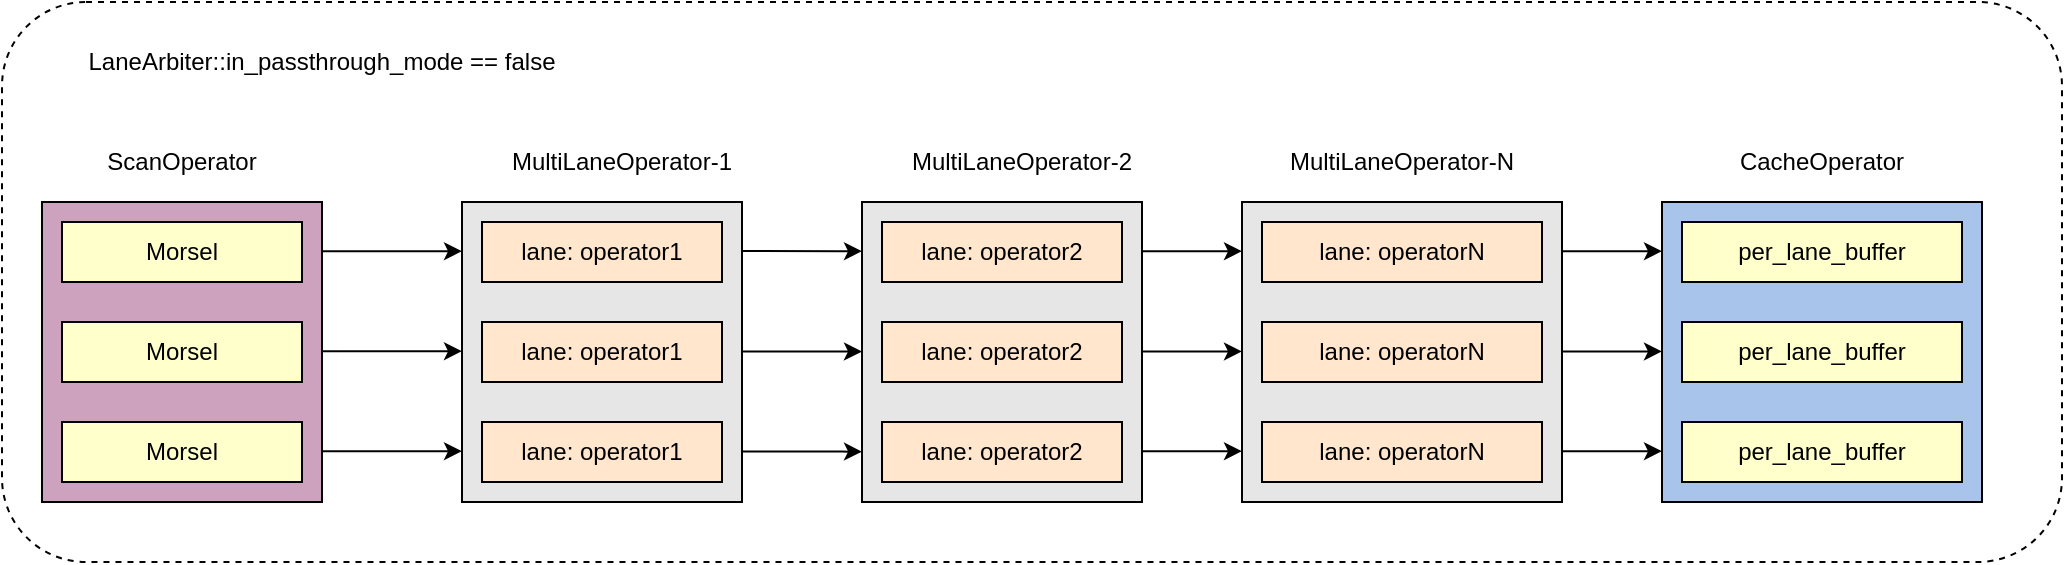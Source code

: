 <mxfile version="21.6.8" type="device">
  <diagram name="第 1 页" id="QL9LsgWYaGNlmTFIbNUL">
    <mxGraphModel dx="1037" dy="594" grid="1" gridSize="10" guides="1" tooltips="1" connect="1" arrows="1" fold="1" page="1" pageScale="1" pageWidth="827" pageHeight="1169" math="0" shadow="0">
      <root>
        <mxCell id="0" />
        <mxCell id="1" parent="0" />
        <mxCell id="4O18VoY4GjDFYuIs1672-1" style="edgeStyle=orthogonalEdgeStyle;rounded=0;orthogonalLoop=1;jettySize=auto;html=1;exitX=1;exitY=0.25;exitDx=0;exitDy=0;" edge="1" parent="1" target="4O18VoY4GjDFYuIs1672-14">
          <mxGeometry relative="1" as="geometry">
            <mxPoint x="470.0" y="284.55" as="sourcePoint" />
            <mxPoint x="520" y="284.55" as="targetPoint" />
            <Array as="points">
              <mxPoint x="520" y="285" />
              <mxPoint x="520" y="285" />
            </Array>
          </mxGeometry>
        </mxCell>
        <mxCell id="4O18VoY4GjDFYuIs1672-2" value="" style="rounded=0;whiteSpace=wrap;html=1;fillColor=#E6E6E6;" diagramCategory="general" diagramName="Rectangle" vertex="1" parent="1">
          <mxGeometry x="330" y="260" width="140" height="150" as="geometry" />
        </mxCell>
        <mxCell id="4O18VoY4GjDFYuIs1672-3" value="lane: operator1" style="rounded=0;whiteSpace=wrap;html=1;fillColor=#FFE6CC;" diagramCategory="general" diagramName="Rectangle" vertex="1" parent="1">
          <mxGeometry x="340" y="270" width="120" height="30" as="geometry" />
        </mxCell>
        <mxCell id="4O18VoY4GjDFYuIs1672-4" value="&lt;span style&gt;lane: operator1&lt;/span&gt;" style="rounded=0;whiteSpace=wrap;html=1;fillColor=#FFE6CC;" diagramCategory="general" diagramName="Rectangle" vertex="1" parent="1">
          <mxGeometry x="340" y="320" width="120" height="30" as="geometry" />
        </mxCell>
        <mxCell id="4O18VoY4GjDFYuIs1672-5" value="&lt;span style&gt;lane: operator1&lt;/span&gt;" style="rounded=0;whiteSpace=wrap;html=1;fillColor=#FFE6CC;" diagramCategory="general" diagramName="Rectangle" vertex="1" parent="1">
          <mxGeometry x="340" y="370" width="120" height="30" as="geometry" />
        </mxCell>
        <mxCell id="4O18VoY4GjDFYuIs1672-6" value="ScanOperator" style="text;html=1;strokeColor=none;fillColor=none;align=center;verticalAlign=middle;whiteSpace=wrap;rounded=0;" diagramCategory="general" diagramName="text" vertex="1" parent="1">
          <mxGeometry x="130" y="230" width="120" height="20" as="geometry" />
        </mxCell>
        <mxCell id="4O18VoY4GjDFYuIs1672-7" style="edgeStyle=orthogonalEdgeStyle;rounded=0;orthogonalLoop=1;jettySize=auto;html=1;" edge="1" parent="1">
          <mxGeometry relative="1" as="geometry">
            <mxPoint x="260" y="284.61" as="sourcePoint" />
            <mxPoint x="330" y="284.61" as="targetPoint" />
          </mxGeometry>
        </mxCell>
        <mxCell id="4O18VoY4GjDFYuIs1672-8" value="" style="rounded=0;whiteSpace=wrap;html=1;fillColor=#E6E6E6;" diagramCategory="general" diagramName="Rectangle" vertex="1" parent="1">
          <mxGeometry x="720" y="260" width="160" height="150" as="geometry" />
        </mxCell>
        <mxCell id="4O18VoY4GjDFYuIs1672-9" value="lane: operatorN" style="rounded=0;whiteSpace=wrap;html=1;fillColor=#FFE6CC;" diagramCategory="general" diagramName="Rectangle" vertex="1" parent="1">
          <mxGeometry x="730" y="270" width="140" height="30" as="geometry" />
        </mxCell>
        <mxCell id="4O18VoY4GjDFYuIs1672-10" value="&lt;span style&gt;lane: operatorN&lt;/span&gt;" style="rounded=0;whiteSpace=wrap;html=1;fillColor=#FFE6CC;" diagramCategory="general" diagramName="Rectangle" vertex="1" parent="1">
          <mxGeometry x="730" y="320" width="140" height="30" as="geometry" />
        </mxCell>
        <mxCell id="4O18VoY4GjDFYuIs1672-11" value="&lt;span style&gt;lane: operatorN&lt;/span&gt;" style="rounded=0;whiteSpace=wrap;html=1;fillColor=#FFE6CC;" diagramCategory="general" diagramName="Rectangle" vertex="1" parent="1">
          <mxGeometry x="730" y="370" width="140" height="30" as="geometry" />
        </mxCell>
        <mxCell id="4O18VoY4GjDFYuIs1672-12" value="MultiLaneOperator-N" style="text;html=1;strokeColor=none;fillColor=none;align=center;verticalAlign=middle;whiteSpace=wrap;rounded=0;" diagramCategory="general" diagramName="text" vertex="1" parent="1">
          <mxGeometry x="740" y="230" width="120" height="20" as="geometry" />
        </mxCell>
        <mxCell id="4O18VoY4GjDFYuIs1672-13" style="edgeStyle=orthogonalEdgeStyle;rounded=0;orthogonalLoop=1;jettySize=auto;html=1;exitX=1;exitY=0.25;exitDx=0;exitDy=0;entryX=0;entryY=0.25;entryDx=0;entryDy=0;" edge="1" parent="1">
          <mxGeometry relative="1" as="geometry">
            <mxPoint x="880" y="334.74" as="sourcePoint" />
            <mxPoint x="930" y="334.74" as="targetPoint" />
          </mxGeometry>
        </mxCell>
        <mxCell id="4O18VoY4GjDFYuIs1672-14" value="" style="rounded=0;whiteSpace=wrap;html=1;fillColor=#E6E6E6;" diagramCategory="general" diagramName="Rectangle" vertex="1" parent="1">
          <mxGeometry x="530" y="260" width="140" height="150" as="geometry" />
        </mxCell>
        <mxCell id="4O18VoY4GjDFYuIs1672-15" value="lane: operator2" style="rounded=0;whiteSpace=wrap;html=1;fillColor=#FFE6CC;" diagramCategory="general" diagramName="Rectangle" vertex="1" parent="1">
          <mxGeometry x="540" y="270" width="120" height="30" as="geometry" />
        </mxCell>
        <mxCell id="4O18VoY4GjDFYuIs1672-16" value="&lt;span style&gt;lane: operator2&lt;/span&gt;" style="rounded=0;whiteSpace=wrap;html=1;fillColor=#FFE6CC;" diagramCategory="general" diagramName="Rectangle" vertex="1" parent="1">
          <mxGeometry x="540" y="320" width="120" height="30" as="geometry" />
        </mxCell>
        <mxCell id="4O18VoY4GjDFYuIs1672-17" value="&lt;span style&gt;lane: operator2&lt;/span&gt;" style="rounded=0;whiteSpace=wrap;html=1;fillColor=#FFE6CC;" diagramCategory="general" diagramName="Rectangle" vertex="1" parent="1">
          <mxGeometry x="540" y="370" width="120" height="30" as="geometry" />
        </mxCell>
        <mxCell id="4O18VoY4GjDFYuIs1672-18" style="edgeStyle=orthogonalEdgeStyle;rounded=0;orthogonalLoop=1;jettySize=auto;html=1;exitX=1;exitY=0.25;exitDx=0;exitDy=0;" edge="1" parent="1">
          <mxGeometry relative="1" as="geometry">
            <mxPoint x="470.0" y="334.72" as="sourcePoint" />
            <mxPoint x="530" y="334.796" as="targetPoint" />
            <Array as="points">
              <mxPoint x="520" y="335.17" />
              <mxPoint x="520" y="335.17" />
            </Array>
          </mxGeometry>
        </mxCell>
        <mxCell id="4O18VoY4GjDFYuIs1672-19" style="edgeStyle=orthogonalEdgeStyle;rounded=0;orthogonalLoop=1;jettySize=auto;html=1;exitX=1;exitY=0.25;exitDx=0;exitDy=0;" edge="1" parent="1">
          <mxGeometry relative="1" as="geometry">
            <mxPoint x="470.0" y="384.76" as="sourcePoint" />
            <mxPoint x="530" y="384.836" as="targetPoint" />
            <Array as="points">
              <mxPoint x="520" y="385.21" />
              <mxPoint x="520" y="385.21" />
            </Array>
          </mxGeometry>
        </mxCell>
        <mxCell id="4O18VoY4GjDFYuIs1672-20" style="edgeStyle=orthogonalEdgeStyle;rounded=0;orthogonalLoop=1;jettySize=auto;html=1;exitX=1;exitY=0.25;exitDx=0;exitDy=0;entryX=0;entryY=0.25;entryDx=0;entryDy=0;" edge="1" parent="1">
          <mxGeometry relative="1" as="geometry">
            <mxPoint x="670" y="334.73" as="sourcePoint" />
            <mxPoint x="720" y="334.73" as="targetPoint" />
          </mxGeometry>
        </mxCell>
        <mxCell id="4O18VoY4GjDFYuIs1672-21" value="MultiLaneOperator-2" style="text;html=1;strokeColor=none;fillColor=none;align=center;verticalAlign=middle;whiteSpace=wrap;rounded=0;" diagramCategory="general" diagramName="text" vertex="1" parent="1">
          <mxGeometry x="550" y="230" width="120" height="20" as="geometry" />
        </mxCell>
        <mxCell id="4O18VoY4GjDFYuIs1672-22" value="" style="rounded=1;whiteSpace=wrap;html=1;fillColor=none;dashed=1;" diagramCategory="general" diagramName="RoundedRectangle" vertex="1" parent="1">
          <mxGeometry x="100" y="160" width="1030" height="280" as="geometry" />
        </mxCell>
        <mxCell id="4O18VoY4GjDFYuIs1672-23" value="LaneArbiter::in_passthrough_mode == false" style="text;html=1;strokeColor=none;fillColor=none;align=center;verticalAlign=middle;whiteSpace=wrap;rounded=0;dashed=1;" diagramCategory="general" diagramName="text" vertex="1" parent="1">
          <mxGeometry x="130" y="180" width="260" height="20" as="geometry" />
        </mxCell>
        <mxCell id="4O18VoY4GjDFYuIs1672-24" style="edgeStyle=orthogonalEdgeStyle;rounded=0;orthogonalLoop=1;jettySize=auto;html=1;exitX=1;exitY=0.25;exitDx=0;exitDy=0;entryX=0;entryY=0.25;entryDx=0;entryDy=0;" edge="1" parent="1">
          <mxGeometry relative="1" as="geometry">
            <mxPoint x="670" y="384.61" as="sourcePoint" />
            <mxPoint x="720" y="384.61" as="targetPoint" />
          </mxGeometry>
        </mxCell>
        <mxCell id="4O18VoY4GjDFYuIs1672-25" style="edgeStyle=orthogonalEdgeStyle;rounded=0;orthogonalLoop=1;jettySize=auto;html=1;exitX=1;exitY=0.25;exitDx=0;exitDy=0;entryX=0;entryY=0.25;entryDx=0;entryDy=0;" edge="1" parent="1">
          <mxGeometry relative="1" as="geometry">
            <mxPoint x="670" y="284.61" as="sourcePoint" />
            <mxPoint x="720" y="284.61" as="targetPoint" />
          </mxGeometry>
        </mxCell>
        <mxCell id="4O18VoY4GjDFYuIs1672-26" value="" style="rounded=0;whiteSpace=wrap;html=1;fillColor=#A9C4EB;" diagramCategory="general" diagramName="Rectangle" vertex="1" parent="1">
          <mxGeometry x="930" y="260" width="160" height="150" as="geometry" />
        </mxCell>
        <mxCell id="4O18VoY4GjDFYuIs1672-27" value="per_lane_buffer" style="rounded=0;whiteSpace=wrap;html=1;fillColor=#FFFFCC;" diagramCategory="general" diagramName="Rectangle" vertex="1" parent="1">
          <mxGeometry x="940" y="270" width="140" height="30" as="geometry" />
        </mxCell>
        <mxCell id="4O18VoY4GjDFYuIs1672-28" value="per_lane_buffer" style="rounded=0;whiteSpace=wrap;html=1;fillColor=#FFFFCC;" diagramCategory="general" diagramName="Rectangle" vertex="1" parent="1">
          <mxGeometry x="940" y="320" width="140" height="30" as="geometry" />
        </mxCell>
        <mxCell id="4O18VoY4GjDFYuIs1672-29" value="per_lane_buffer" style="rounded=0;whiteSpace=wrap;html=1;fillColor=#FFFFCC;" diagramCategory="general" diagramName="Rectangle" vertex="1" parent="1">
          <mxGeometry x="940" y="370" width="140" height="30" as="geometry" />
        </mxCell>
        <mxCell id="4O18VoY4GjDFYuIs1672-30" value="CacheOperator" style="text;html=1;strokeColor=none;fillColor=none;align=center;verticalAlign=middle;whiteSpace=wrap;rounded=0;" diagramCategory="general" diagramName="text" vertex="1" parent="1">
          <mxGeometry x="950" y="230" width="120" height="20" as="geometry" />
        </mxCell>
        <mxCell id="4O18VoY4GjDFYuIs1672-31" style="edgeStyle=orthogonalEdgeStyle;rounded=0;orthogonalLoop=1;jettySize=auto;html=1;exitX=1;exitY=0.25;exitDx=0;exitDy=0;entryX=0;entryY=0.25;entryDx=0;entryDy=0;" edge="1" parent="1">
          <mxGeometry relative="1" as="geometry">
            <mxPoint x="880" y="284.61" as="sourcePoint" />
            <mxPoint x="930" y="284.61" as="targetPoint" />
          </mxGeometry>
        </mxCell>
        <mxCell id="4O18VoY4GjDFYuIs1672-32" style="edgeStyle=orthogonalEdgeStyle;rounded=0;orthogonalLoop=1;jettySize=auto;html=1;exitX=1;exitY=0.25;exitDx=0;exitDy=0;entryX=0;entryY=0.25;entryDx=0;entryDy=0;" edge="1" parent="1">
          <mxGeometry relative="1" as="geometry">
            <mxPoint x="880" y="384.61" as="sourcePoint" />
            <mxPoint x="930" y="384.61" as="targetPoint" />
          </mxGeometry>
        </mxCell>
        <mxCell id="4O18VoY4GjDFYuIs1672-33" value="" style="rounded=0;whiteSpace=wrap;html=1;fillColor=#CDA2BE;" diagramCategory="general" diagramName="Rectangle" vertex="1" parent="1">
          <mxGeometry x="120" y="260" width="140" height="150" as="geometry" />
        </mxCell>
        <mxCell id="4O18VoY4GjDFYuIs1672-34" value="Morsel" style="rounded=0;whiteSpace=wrap;html=1;fillColor=#FFFFCC;" diagramCategory="general" diagramName="Rectangle" vertex="1" parent="1">
          <mxGeometry x="130" y="270" width="120" height="30" as="geometry" />
        </mxCell>
        <mxCell id="4O18VoY4GjDFYuIs1672-35" value="Morsel" style="rounded=0;whiteSpace=wrap;html=1;fillColor=#FFFFCC;" diagramCategory="general" diagramName="Rectangle" vertex="1" parent="1">
          <mxGeometry x="130" y="320" width="120" height="30" as="geometry" />
        </mxCell>
        <mxCell id="4O18VoY4GjDFYuIs1672-36" value="Morsel" style="rounded=0;whiteSpace=wrap;html=1;fillColor=#FFFFCC;" diagramCategory="general" diagramName="Rectangle" vertex="1" parent="1">
          <mxGeometry x="130" y="370" width="120" height="30" as="geometry" />
        </mxCell>
        <mxCell id="4O18VoY4GjDFYuIs1672-37" style="edgeStyle=orthogonalEdgeStyle;rounded=0;orthogonalLoop=1;jettySize=auto;html=1;" edge="1" parent="1">
          <mxGeometry relative="1" as="geometry">
            <mxPoint x="260" y="334.61" as="sourcePoint" />
            <mxPoint x="330" y="334.61" as="targetPoint" />
          </mxGeometry>
        </mxCell>
        <mxCell id="4O18VoY4GjDFYuIs1672-38" style="edgeStyle=orthogonalEdgeStyle;rounded=0;orthogonalLoop=1;jettySize=auto;html=1;" edge="1" parent="1">
          <mxGeometry relative="1" as="geometry">
            <mxPoint x="260" y="384.61" as="sourcePoint" />
            <mxPoint x="330" y="384.61" as="targetPoint" />
          </mxGeometry>
        </mxCell>
        <mxCell id="4O18VoY4GjDFYuIs1672-39" value="MultiLaneOperator-1" style="text;html=1;strokeColor=none;fillColor=none;align=center;verticalAlign=middle;whiteSpace=wrap;rounded=0;" diagramCategory="general" diagramName="text" vertex="1" parent="1">
          <mxGeometry x="350" y="230" width="120" height="20" as="geometry" />
        </mxCell>
      </root>
    </mxGraphModel>
  </diagram>
</mxfile>
